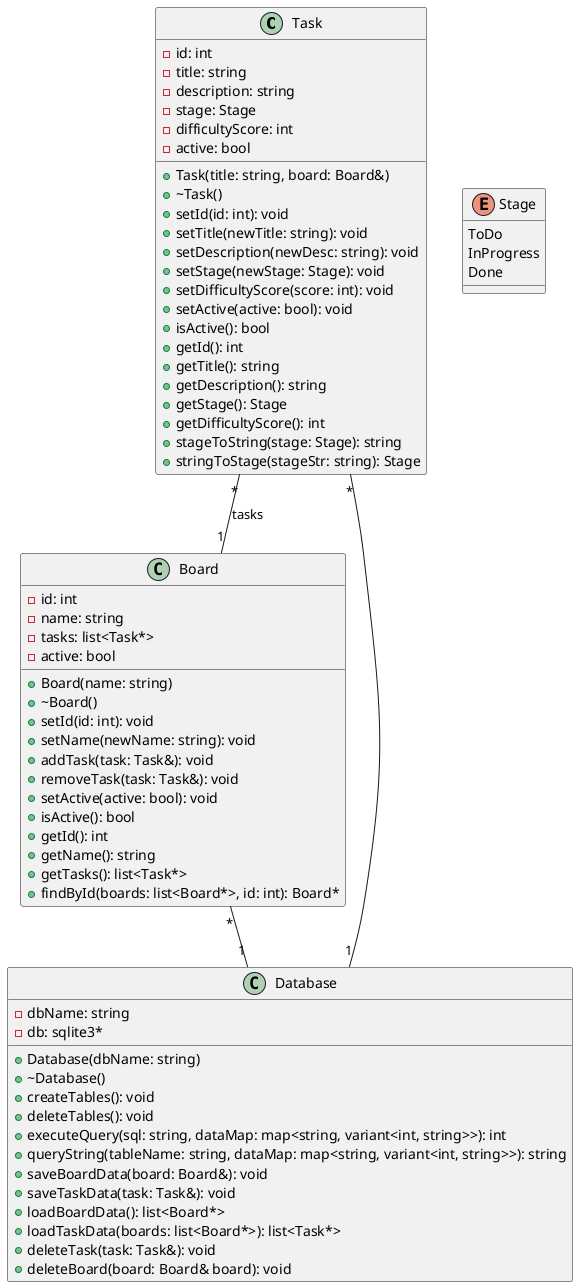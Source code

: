 @startuml classUML

Task "*" -- "1" Board : tasks
Task "*" -- "1" Database
Board "*" -- "1" Database

enum Stage {
  ToDo
  InProgress
  Done
}

class Task {
  -id: int
  -title: string
  -description: string
  -stage: Stage
  -difficultyScore: int
  -active: bool
  +Task(title: string, board: Board&)
  +~Task()
  +setId(id: int): void
  +setTitle(newTitle: string): void
  +setDescription(newDesc: string): void
  +setStage(newStage: Stage): void
  +setDifficultyScore(score: int): void
  +setActive(active: bool): void
  +isActive(): bool
  +getId(): int
  +getTitle(): string
  +getDescription(): string
  +getStage(): Stage
  +getDifficultyScore(): int
  +stageToString(stage: Stage): string
  +stringToStage(stageStr: string): Stage
}

class Board {
  -id: int
  -name: string
  -tasks: list<Task*>
  -active: bool
  +Board(name: string)
  +~Board()
  +setId(id: int): void
  +setName(newName: string): void
  +addTask(task: Task&): void
  +removeTask(task: Task&): void
  +setActive(active: bool): void
  +isActive(): bool
  +getId(): int
  +getName(): string
  +getTasks(): list<Task*>
  +findById(boards: list<Board*>, id: int): Board*
}

class Database {
  -dbName: string
  -db: sqlite3*
  +Database(dbName: string)
  +~Database()
  +createTables(): void
  +deleteTables(): void
  +executeQuery(sql: string, dataMap: map<string, variant<int, string>>): int
  +queryString(tableName: string, dataMap: map<string, variant<int, string>>): string
  +saveBoardData(board: Board&): void
  +saveTaskData(task: Task&): void
  +loadBoardData(): list<Board*>
  +loadTaskData(boards: list<Board*>): list<Task*>
  +deleteTask(task: Task&): void
  +deleteBoard(board: Board& board): void
}

@enduml
